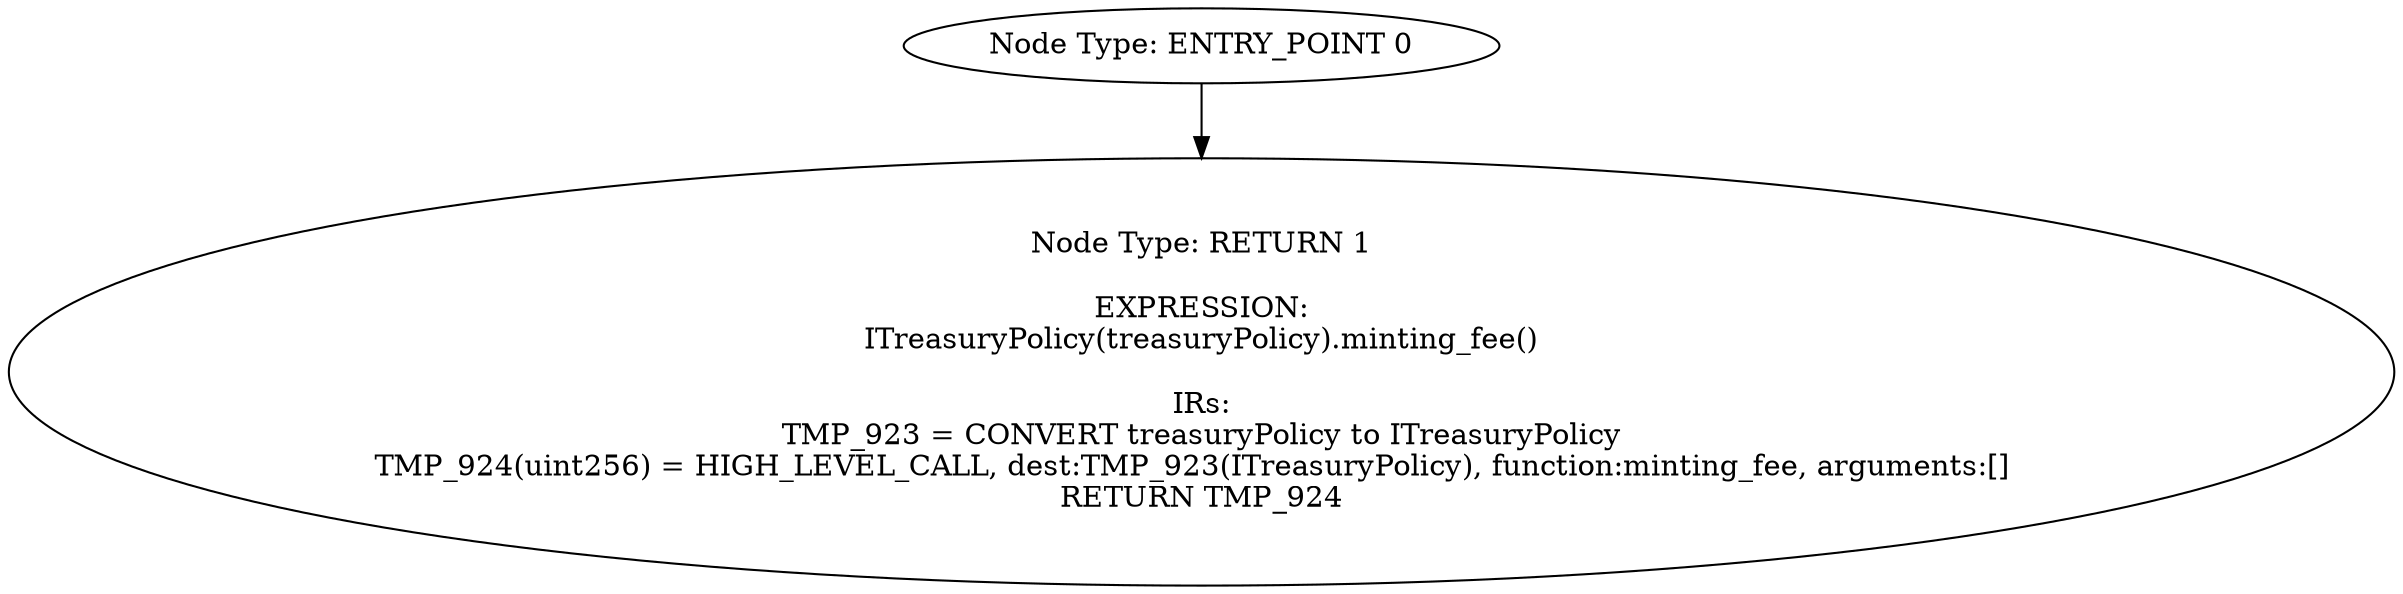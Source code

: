 digraph{
0[label="Node Type: ENTRY_POINT 0
"];
0->1;
1[label="Node Type: RETURN 1

EXPRESSION:
ITreasuryPolicy(treasuryPolicy).minting_fee()

IRs:
TMP_923 = CONVERT treasuryPolicy to ITreasuryPolicy
TMP_924(uint256) = HIGH_LEVEL_CALL, dest:TMP_923(ITreasuryPolicy), function:minting_fee, arguments:[]  
RETURN TMP_924"];
}
